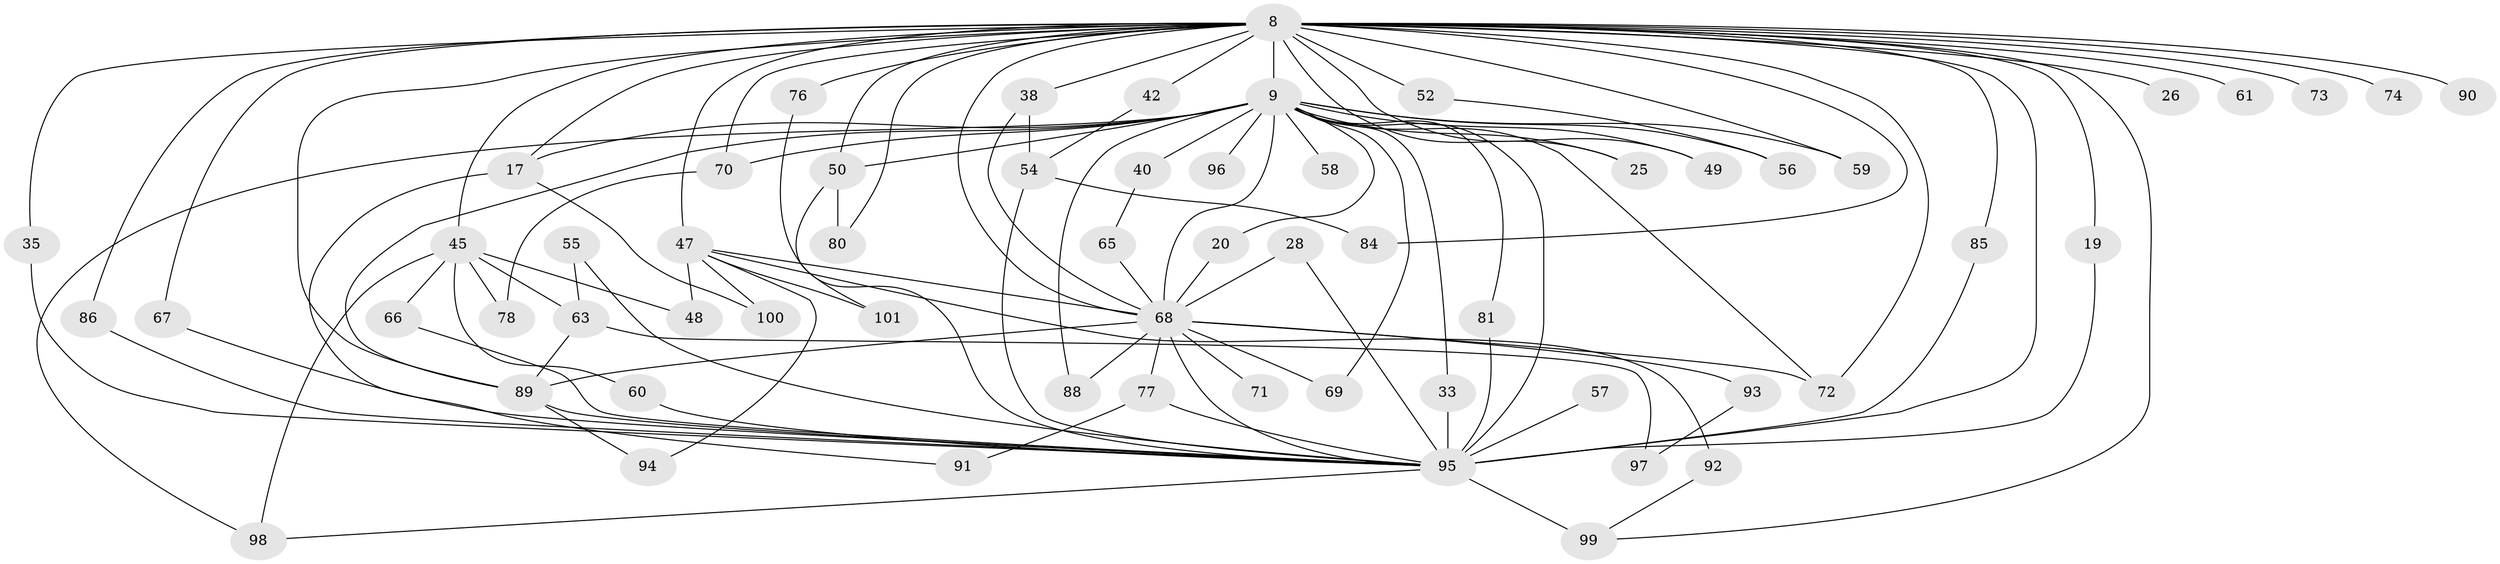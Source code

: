 // original degree distribution, {13: 0.009900990099009901, 28: 0.009900990099009901, 22: 0.019801980198019802, 23: 0.009900990099009901, 18: 0.009900990099009901, 17: 0.009900990099009901, 16: 0.009900990099009901, 25: 0.009900990099009901, 19: 0.009900990099009901, 3: 0.22772277227722773, 4: 0.06930693069306931, 8: 0.009900990099009901, 2: 0.5346534653465347, 9: 0.009900990099009901, 7: 0.009900990099009901, 6: 0.019801980198019802, 5: 0.019801980198019802}
// Generated by graph-tools (version 1.1) at 2025/48/03/04/25 21:48:56]
// undirected, 60 vertices, 109 edges
graph export_dot {
graph [start="1"]
  node [color=gray90,style=filled];
  8 [super="+4+2"];
  9 [super="+3"];
  17 [super="+13"];
  19;
  20;
  25;
  26;
  28;
  33;
  35;
  38;
  40;
  42;
  45 [super="+22"];
  47 [super="+23+37"];
  48;
  49 [super="+11"];
  50 [super="+31"];
  52;
  54 [super="+39"];
  55 [super="+34"];
  56;
  57;
  58;
  59;
  60 [super="+44"];
  61;
  63 [super="+30"];
  65;
  66;
  67;
  68 [super="+14+21+27+62+7"];
  69;
  70 [super="+51"];
  71;
  72 [super="+43"];
  73;
  74;
  76 [super="+75"];
  77 [super="+36"];
  78;
  80;
  81;
  84 [super="+83"];
  85;
  86;
  88;
  89 [super="+87"];
  90;
  91;
  92;
  93;
  94;
  95 [super="+16+10+6"];
  96;
  97;
  98 [super="+53"];
  99 [super="+79+64"];
  100;
  101;
  8 -- 9 [weight=6];
  8 -- 19;
  8 -- 26 [weight=2];
  8 -- 38;
  8 -- 42;
  8 -- 74 [weight=2];
  8 -- 70 [weight=2];
  8 -- 73 [weight=2];
  8 -- 84 [weight=2];
  8 -- 90 [weight=2];
  8 -- 49;
  8 -- 52 [weight=2];
  8 -- 61 [weight=2];
  8 -- 50;
  8 -- 67;
  8 -- 68 [weight=11];
  8 -- 76 [weight=2];
  8 -- 80;
  8 -- 17;
  8 -- 85;
  8 -- 86;
  8 -- 25;
  8 -- 35;
  8 -- 45 [weight=3];
  8 -- 47 [weight=2];
  8 -- 59;
  8 -- 95 [weight=9];
  8 -- 89;
  8 -- 72;
  8 -- 99 [weight=2];
  9 -- 20;
  9 -- 33;
  9 -- 40 [weight=2];
  9 -- 58 [weight=2];
  9 -- 59;
  9 -- 72;
  9 -- 81;
  9 -- 96 [weight=2];
  9 -- 98;
  9 -- 69;
  9 -- 17 [weight=2];
  9 -- 88;
  9 -- 25;
  9 -- 50 [weight=3];
  9 -- 56;
  9 -- 68 [weight=5];
  9 -- 70 [weight=2];
  9 -- 49;
  9 -- 95 [weight=7];
  9 -- 89 [weight=2];
  17 -- 100;
  17 -- 91;
  19 -- 95;
  20 -- 68;
  28 -- 95;
  28 -- 68;
  33 -- 95;
  35 -- 95;
  38 -- 54;
  38 -- 68;
  40 -- 65;
  42 -- 54;
  45 -- 48;
  45 -- 66;
  45 -- 78;
  45 -- 63 [weight=2];
  45 -- 60;
  45 -- 98;
  47 -- 100;
  47 -- 101;
  47 -- 92;
  47 -- 48;
  47 -- 94;
  47 -- 68 [weight=2];
  50 -- 80;
  50 -- 101;
  52 -- 56;
  54 -- 84;
  54 -- 95 [weight=2];
  55 -- 63;
  55 -- 95;
  57 -- 95;
  60 -- 95 [weight=2];
  63 -- 97;
  63 -- 89;
  65 -- 68;
  66 -- 95;
  67 -- 95;
  68 -- 71 [weight=2];
  68 -- 69;
  68 -- 88;
  68 -- 93 [weight=2];
  68 -- 89;
  68 -- 77 [weight=2];
  68 -- 95 [weight=7];
  68 -- 72;
  70 -- 78;
  76 -- 95;
  77 -- 95 [weight=2];
  77 -- 91;
  81 -- 95;
  85 -- 95;
  86 -- 95;
  89 -- 94;
  89 -- 95 [weight=2];
  92 -- 99;
  93 -- 97;
  95 -- 98;
  95 -- 99 [weight=3];
}
